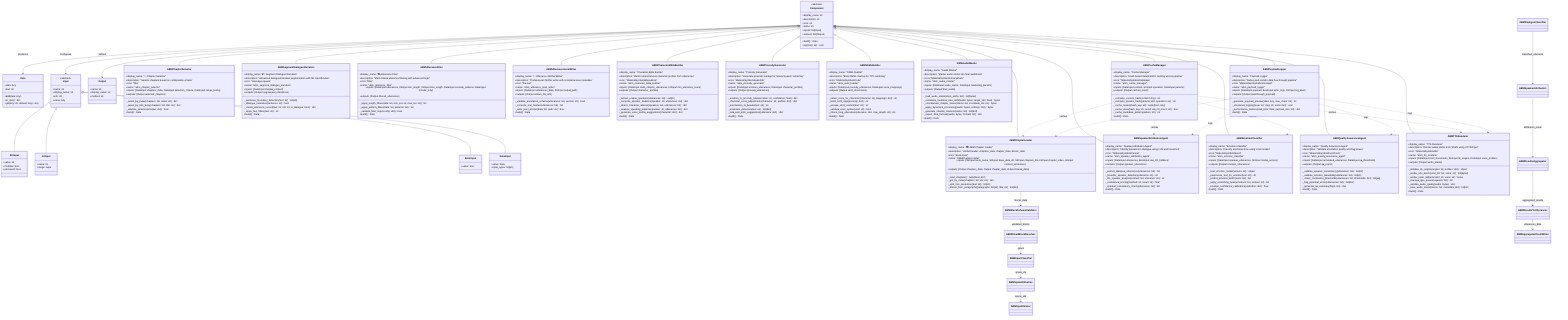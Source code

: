 %% LangFlow Audiobook Component UML (Final MVP Specification)
%% Shows the complete class structure for the functional audiobook processing system

classDiagram
    direction TB

    %% Base LangFlow Framework
    class Component {
        <<abstract>>
        +display_name: str
        +description: str
        +icon: str
        +name: str
        +inputs: list[Input]
        +outputs: list[Output]
        +build() Data
        +log(msg: str) void
    }

    class Data {
        +data: Any
        +text: str
        +__init__(data: Any)
        +to_dict() dict
        +get(key: str, default: Any) Any
    }

    class Input {
        <<abstract>>
        +name: str
        +display_name: str
        +info: str
        +value: Any
    }

    class Output {
        +name: str
        +display_name: str
        +method: str
    }

    %% Input Specializations
    class StrInput {
        +value: str
        +multiline: bool
        +password: bool
    }

    class IntInput {
        +value: int
        +range: tuple
    }

    class BoolInput {
        +value: bool
    }

    class DataInput {
        +value: Data
        +input_types: list[str]
    }

    %% Core Pipeline Components
    class ABMChapterLoader {
        +display_name: "📚 ABM Chapter Loader"
        +description: "Unified loader: chapters_data, chapter_data, blocks_data"
        +icon: "book-open"
        +name: "ABMChapterLoader"
        +inputs: [StrInput book_name, StrInput base_data_dir, StrInput chapters_file, IntInput chapter_index, IntInput context_sentences]
        +outputs: [Output chapters_data, Output chapter_data, Output blocks_data]
        -_read_chapters() tuple[bool, dict]
        -_get_by_index(chapters: list, idx: int) dict
        -_split_into_sentences(text: str) list[str]
        -_blocks_from_paragraphs(paragraphs: list[str], title: str) list[dict]
    }

    class ABMChapterSelector {
        +display_name: "🎯 Chapter Selector"
        +description: "Selects chapters based on configurable criteria"
        +icon: "filter"
        +name: "abm_chapter_selector"
        +inputs: [DataInput chapters_data, DataInput selection_criteria, DataInput range_config]
        +outputs: [Output selected_chapters]
        -_select_by_index(chapters: list, index: int) dict
        -_select_by_title_fuzzy(chapters: list, title: str) dict
        -_validate_selection(chapter: dict) bool
        +build() Data
    }

    class ABMSegmentDialogueNarration {
        +display_name: "✂️ Segment Dialogue Narration"
        +description: "Advanced dialogue/narration segmentation with ML classification"
        +icon: "message-square"
        +name: "abm_segment_dialogue_narration"
        +inputs: [DataInput chapter_content]
        +outputs: [Output segmented_utterances]
        -_sentence_boundary_detection(text: str) list[str]
        -_dialogue_heuristics(sentence: str) bool
        -_create_utterance_record(text: str, idx: int, is_dialogue: bool) dict
        -_apply_text_filters(text: str) str
        +build() Data
    }

    class ABMUtteranceFilter {
        +display_name: "🔍 Utterance Filter"
        +description: "Multi-criteria utterance filtering with advanced logic"
        +icon: "filter"
        +name: "abm_utterance_filter"
        +inputs: [DataInput utterances, IntInput min_length, IntInput max_length, DataInput exclude_patterns, DataInput include_only]
        +outputs: [Output filtered_utterances]
        -_apply_length_filters(data: list, min_len: int, max_len: int) list
        -_apply_pattern_filters(data: list, patterns: list) list
        -_validate_filter_logic(config: dict) bool
        +build() Data
    }

    class ABMUtteranceJsonlWriter {
        +display_name: "💾 Utterance JSONL Writer"
        +description: "Professional JSONL writer with comprehensive metadata"
        +icon: "file-text"
        +name: "abm_utterance_jsonl_writer"
        +inputs: [DataInput utterances_data, StrInput output_path]
        +outputs: [Output written_file_info]
        -_validate_annotation_schema(utterances: list, version: str) bool
        -_compute_text_hashes(utterances: list) list
        -_write_jsonl_atomic(data: list, path: str) bool
        +build() Data
    }

    %% Multi-Agent Enhancement Components
    class ABMSpeakerAttributionAgent {
        +display_name: "Speaker Attribution Agent"
        +description: "Identify speakers in dialogue using LLM and heuristics"
        +icon: "MaterialSymbolsPerson"
        +name: "abm_speaker_attribution_agent"
        +inputs: [DataInput utterances, BoolInput use_llm_fallback]
        +outputs: [Output speaker_utterances]
        -_extract_dialogue_utterances(utterances: list) list
        -_heuristic_speaker_detection(utterance: str) str
        -_llm_speaker_analysis(context: list, utterance: str) str
        -_confidence_scoring(method: str, result: str) float
        -_speaker_consistency_check(utterances: list) list
        +build() Data
    }

    class ABMEmotionClassifier {
        +display_name: "Emotion Classifier"
        +description: "Classify emotional tone using local models"
        +icon: "MaterialSymbolsMood"
        +name: "abm_emotion_classifier"
        +inputs: [DataInput speaker_utterances, StrInput model_version]
        +outputs: [Output emotion_utterances]
        -_load_emotion_model(version: str) object
        -_preprocess_text_for_emotion(text: str) str
        -_predict_emotion_batch(texts: list) list
        -_apply_smoothing_rules(emotions: list, context: int) list
        -_emotion_confidence_calibration(prediction: dict) float
        +build() Data
    }

    class ABMQualityAssuranceAgent {
        +display_name: "Quality Assurance Agent"
        +description: "Validate annotation quality and flag issues"
        +icon: "MaterialSymbolsFactCheck"
        +name: "abm_quality_assurance_agent"
        +inputs: [DataInput annotated_utterances, DataInput qa_thresholds]
        +outputs: [Output qa_report]
        -_validate_speaker_consistency(utterances: list) list[str]
        -_validate_emotion_plausibility(utterances: list) list[str]
        -_check_confidence_thresholds(utterances: list, thresholds: dict) list[str]
        -_flag_potential_errors(utterances: list) list[dict]
        -_generate_qa_summary(flags: list) dict
        +build() Data
    }

    class ABMCharacterBibleBuilder {
        +display_name: "Character Bible Builder"
        +description: "Build comprehensive character profiles from utterances"
        +icon: "MaterialSymbolsMenuBook"
        +name: "abm_character_bible_builder"
        +inputs: [DataInput multi_chapter_utterances, IntInput min_utterance_count]
        +outputs: [Output character_profiles]
        -_extract_unique_speakers(utterances: list) set[str]
        -_compute_speaker_statistics(speaker: str, utterances: list) dict
        -_detect_character_aliases(speakers: set, utterances: list) dict
        -_analyze_speaking_patterns(speaker: str, utterances: list) dict
        -_generate_voice_profile_suggestions(character: dict) dict
        +build() Data
    }

    %% Audio Generation Pipeline Components
    class ABMProsodyGenerator {
        +display_name: "Prosody Generator"
        +description: "Generate prosodic markup for natural speech rendering"
        +icon: "MaterialSymbolsAudioFile"
        +name: "abm_prosody_generator"
        +inputs: [DataInput emotion_utterances, DataInput character_profiles]
        +outputs: [Output prosody_utterances]
        -_emotion_to_prosody_rules(emotion: str, confidence: float) dict
        -_character_voice_adjustments(character: str, profiles: dict) dict
        -_punctuation_to_breaks(text: str) str
        -_emphasis_detection(text: str) list[dict]
        -_rate_and_pitch_suggestions(utterance: dict) dict
        +build() Data
    }

    class ABMSSMLBuilder {
        +display_name: "SSML Builder"
        +description: "Build SSML markup for TTS rendering"
        +icon: "MaterialSymbolsCode"
        +name: "abm_ssml_builder"
        +inputs: [DataInput prosody_utterances, DataInput voice_mappings]
        +outputs: [Output ssml_documents]
        -_select_voice_for_character(character: str, mappings: dict) str
        -_build_ssml_tags(prosody: dict) str
        -_escape_ssml_content(text: str) str
        -_validate_ssml_syntax(ssml: str) bool
        -_chunk_long_utterances(utterance: dict, max_length: int) list
        +build() Data
    }

    class ABMTTSRenderer {
        +display_name: "TTS Renderer"
        +description: "Render audio stems from SSML using XTTS/Piper"
        +icon: "MaterialSymbolsMic"
        +name: "abm_tts_renderer"
        +inputs: [DataInput ssml_documents, StrInput tts_engine, DataInput voice_profiles]
        +outputs: [Output audio_stems]
        -_initialize_tts_engine(engine: str, profiles: dict) object
        -_render_xtts_batch(ssml_list: list, voice: str) list[bytes]
        -_render_piper_fallback(ssml: str, voice: str) bytes
        -_manage_gpu_queue(requests: list) list
        -_validate_audio_quality(audio: bytes) dict
        -_save_audio_stems(stems: list, metadata: dict) list[str]
        +build() Data
    }

    class ABMAudioMaster {
        +display_name: "Audio Master"
        +description: "Master audio stems into final audiobook"
        +icon: "MaterialSymbolsLibraryMusic"
        +name: "abm_audio_master"
        +inputs: [DataInput audio_stems, DataInput mastering_params]
        +outputs: [Output final_audio]
        -_load_audio_stems(stem_paths: list) list[bytes]
        -_normalize_loudness_ebu_r128(audio: bytes, target_lufs: float) bytes
        -_concatenate_chapter_stems(stems: list, crossfade_ms: int) bytes
        -_apply_dynamics_processing(audio: bytes, settings: dict) bytes
        -_generate_chapter_markers(stems: list) list[dict]
        -_export_final_formats(audio: bytes, formats: list) dict
        +build() Data
    }

    %% Utility Components
    class ABMPayloadLogger {
        +display_name: "Payload Logger"
        +description: "Debug and monitor data flow through pipeline"
        +icon: "MaterialSymbolsMonitorHeart"
        +name: "abm_payload_logger"
        +inputs: [DataInput payload, BoolInput echo_logs, StrInput log_level]
        +outputs: [Output passthrough_payload]
        -_generate_payload_preview(data: Any, max_chars: int) str
        -_structured_logging(level: str, msg: str, extra: dict) void
        -_performance_metrics(start_time: float, payload_size: int) dict
        +build() Data
    }

    class ABMCacheManager {
        +display_name: "Cache Manager"
        +description: "Hash-based deterministic caching across pipeline"
        +icon: "MaterialSymbolsDatabase"
        +name: "abm_cache_manager"
        +inputs: [DataInput content, StrInput operation, DataInput params]
        +outputs: [Output cached_result]
        -_compute_content_hash(content: Any) str
        -_compute_params_hash(params: dict, operation: str) str
        -_cache_lookup(hash_key: str) tuple[bool, Any]
        -_cache_store(hash_key: str, result: Any, ttl_hours: int) bool
        -_cache_invalidate_pattern(pattern: str) int
        +build() Data
    }

    %% Inheritance Relationships
    Component <|-- ABMChapterLoader
    Component <|-- ABMChapterSelector
    Component <|-- ABMSegmentDialogueNarration
    Component <|-- ABMUtteranceFilter
    Component <|-- ABMUtteranceJsonlWriter
    Component <|-- ABMSpeakerAttributionAgent
    Component <|-- ABMEmotionClassifier
    Component <|-- ABMQualityAssuranceAgent
    Component <|-- ABMCharacterBibleBuilder
    Component <|-- ABMProsodyGenerator
    Component <|-- ABMSSMLBuilder
    Component <|-- ABMTTSRenderer
    Component <|-- ABMAudioMaster
    Component <|-- ABMPayloadLogger
    Component <|-- ABMCacheManager

    Input <|-- StrInput
    Input <|-- IntInput
    Input <|-- BoolInput
    Input <|-- DataInput

    %% Composition Relationships
    Component --> Data : produces
    Component --> Input : configures
    Component --> Output : defines

    %% Data Flow Dependencies (active minimal pipeline)
    ABMChapterLoader --> ABMBlockSchemaValidator : blocks_data
    ABMBlockSchemaValidator --> ABMMixedBlockResolver : validated_blocks
    ABMMixedBlockResolver --> ABMSpanClassifier : spans
    ABMSpanClassifier --> ABMSpanAttribution : spans_cls
    ABMSpanAttribution --> ABMSpanIterator : spans_attr
    ABMDialogueClassifier --> ABMSpeakerAttribution : classified_utterance
    ABMSpeakerAttribution --> ABMResultsAggregator : attribution_result
    ABMResultsAggregator --> ABMResultsToUtterances : aggregated_results
    ABMResultsToUtterances --> ABMAggregatedJsonlWriter : utterances_data

    %% Cross-cutting Concerns
    ABMCacheManager ..> ABMChapterLoader : caches
    ABMCacheManager ..> ABMSpeakerAttributionAgent : caches
    ABMCacheManager ..> ABMEmotionClassifier : caches
    ABMCacheManager ..> ABMTTSRenderer : caches
    ABMPayloadLogger ..> ABMChapterLoader : logs
    ABMPayloadLogger ..> ABMSpeakerAttributionAgent : logs
    ABMPayloadLogger ..> ABMQualityAssuranceAgent : logs
    ABMPayloadLogger ..> ABMTTSRenderer : logs